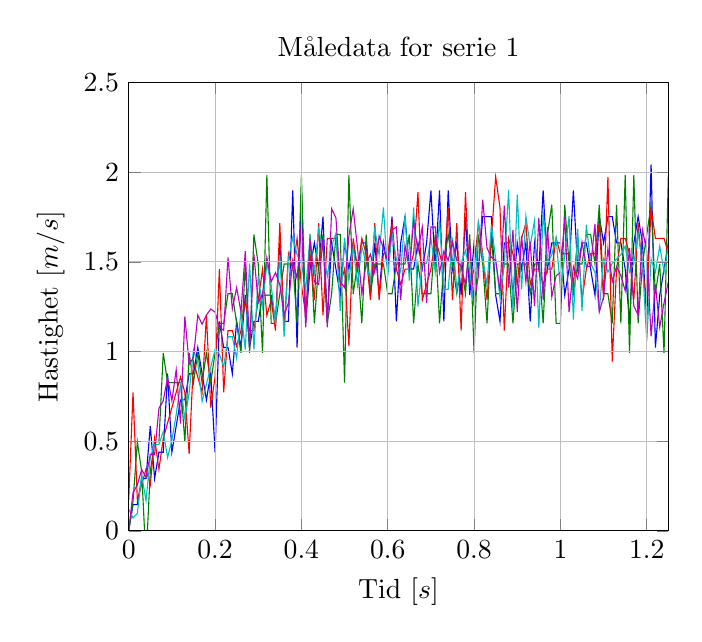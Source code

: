 % This file was created by matplotlib v0.1.0.
% Copyright (c) 2010--2014, Nico Schlömer <nico.schloemer@gmail.com>
% All rights reserved.
% 
% The lastest updates can be retrieved from
% 
% https://github.com/nschloe/matplotlib2tikz
% 
% where you can also submit bug reports and leavecomments.
% 

\begin{tikzpicture}

\definecolor{color1}{rgb}{0.75,0,0.75}
\definecolor{color0}{rgb}{0,0.75,0.75}

\begin{axis}[
title={Måledata for serie 1},
xlabel={Tid [$s$]},
ylabel={Hastighet [$m / s$]},
xmin=0, xmax=1.25,
ymin=0, ymax=2.5,
axis on top,
xmajorgrids,
ymajorgrids
]
\addplot [blue]
coordinates {
(0,-0)
(0.01,0.146)
(0.02,0.146)
(0.03,0.292)
(0.04,0.292)
(0.05,0.584)
(0.06,0.292)
(0.07,0.438)
(0.08,0.438)
(0.09,0.876)
(0.1,0.438)
(0.11,0.584)
(0.12,0.73)
(0.13,0.73)
(0.14,0.876)
(0.15,0.876)
(0.16,1.022)
(0.17,0.876)
(0.18,0.73)
(0.19,0.876)
(0.2,0.438)
(0.21,1.168)
(0.22,1.022)
(0.23,1.022)
(0.24,0.876)
(0.25,1.168)
(0.26,1.022)
(0.27,1.314)
(0.28,1.022)
(0.29,1.168)
(0.3,1.168)
(0.31,1.314)
(0.32,1.314)
(0.33,1.314)
(0.34,1.168)
(0.35,1.606)
(0.36,1.168)
(0.37,1.168)
(0.38,1.898)
(0.39,1.022)
(0.4,1.898)
(0.41,1.168)
(0.42,1.46)
(0.43,1.606)
(0.44,1.46)
(0.45,1.752)
(0.46,1.168)
(0.47,1.606)
(0.48,1.46)
(0.49,1.314)
(0.5,1.606)
(0.51,1.46)
(0.52,1.606)
(0.53,1.46)
(0.54,1.606)
(0.55,1.606)
(0.56,1.314)
(0.57,1.606)
(0.58,1.314)
(0.59,1.606)
(0.6,1.46)
(0.61,1.752)
(0.62,1.168)
(0.63,1.606)
(0.64,1.752)
(0.65,1.46)
(0.66,1.46)
(0.67,1.606)
(0.68,1.46)
(0.69,1.606)
(0.7,1.898)
(0.71,1.46)
(0.72,1.898)
(0.73,1.168)
(0.74,1.898)
(0.75,1.46)
(0.76,1.606)
(0.77,1.314)
(0.78,1.752)
(0.79,1.314)
(0.8,1.606)
(0.81,1.46)
(0.82,1.752)
(0.83,1.752)
(0.84,1.752)
(0.85,1.314)
(0.86,1.168)
(0.87,1.606)
(0.88,1.606)
(0.89,1.314)
(0.9,1.606)
(0.91,1.46)
(0.92,1.606)
(0.93,1.168)
(0.94,1.606)
(0.95,1.46)
(0.96,1.898)
(0.97,1.46)
(0.98,1.606)
(0.99,1.606)
(1,1.606)
(1.01,1.314)
(1.02,1.46)
(1.03,1.898)
(1.04,1.46)
(1.05,1.606)
(1.06,1.606)
(1.07,1.46)
(1.08,1.314)
(1.09,1.752)
(1.1,1.606)
(1.11,1.752)
(1.12,1.752)
(1.13,1.606)
(1.14,1.606)
(1.15,1.46)
(1.16,1.168)
(1.17,1.606)
(1.18,1.752)
(1.19,1.606)
(1.2,1.168)
(1.21,2.044)
(1.22,1.022)
(1.23,1.314)
(1.24,1.46)
(1.25,1.606)

};
\addplot [green!50.0!black]
coordinates {
(0,-0)
(0.01,0.165)
(0.02,0.496)
(0.03,0.331)
(0.04,-0.165)
(0.05,0.331)
(0.06,0.496)
(0.07,0.496)
(0.08,0.992)
(0.09,0.826)
(0.1,0.826)
(0.11,0.826)
(0.12,0.826)
(0.13,0.496)
(0.14,0.992)
(0.15,0.826)
(0.16,0.992)
(0.17,0.826)
(0.18,0.992)
(0.19,0.826)
(0.2,0.992)
(0.21,1.157)
(0.22,1.157)
(0.23,1.322)
(0.24,1.322)
(0.25,1.157)
(0.26,0.992)
(0.27,1.488)
(0.28,0.992)
(0.29,1.653)
(0.3,1.488)
(0.31,0.992)
(0.32,1.983)
(0.33,1.157)
(0.34,1.157)
(0.35,1.322)
(0.36,1.488)
(0.37,1.488)
(0.38,1.488)
(0.39,1.157)
(0.4,1.983)
(0.41,1.157)
(0.42,1.653)
(0.43,1.157)
(0.44,1.488)
(0.45,1.653)
(0.46,1.157)
(0.47,1.322)
(0.48,1.653)
(0.49,1.653)
(0.5,0.826)
(0.51,1.983)
(0.52,1.322)
(0.53,1.488)
(0.54,1.157)
(0.55,1.653)
(0.56,1.322)
(0.57,1.488)
(0.58,1.488)
(0.59,1.488)
(0.6,1.322)
(0.61,1.322)
(0.62,1.488)
(0.63,1.488)
(0.64,1.488)
(0.65,1.653)
(0.66,1.157)
(0.67,1.488)
(0.68,1.322)
(0.69,1.322)
(0.7,1.322)
(0.71,1.653)
(0.72,1.157)
(0.73,1.488)
(0.74,1.653)
(0.75,1.488)
(0.76,1.322)
(0.77,1.488)
(0.78,1.322)
(0.79,1.653)
(0.8,0.992)
(0.81,1.653)
(0.82,1.488)
(0.83,1.157)
(0.84,1.653)
(0.85,1.322)
(0.86,1.322)
(0.87,1.488)
(0.88,1.488)
(0.89,1.157)
(0.9,1.488)
(0.91,1.488)
(0.92,1.488)
(0.93,1.322)
(0.94,1.488)
(0.95,1.488)
(0.96,1.157)
(0.97,1.653)
(0.98,1.818)
(0.99,1.157)
(1,1.157)
(1.01,1.818)
(1.02,1.488)
(1.03,1.322)
(1.04,1.488)
(1.05,1.488)
(1.06,1.653)
(1.07,1.653)
(1.08,1.488)
(1.09,1.818)
(1.1,1.322)
(1.11,1.322)
(1.12,1.157)
(1.13,1.818)
(1.14,1.157)
(1.15,1.983)
(1.16,0.992)
(1.17,1.983)
(1.18,1.157)
(1.19,1.488)
(1.2,1.653)
(1.21,1.818)
(1.22,1.322)
(1.23,1.488)
(1.24,0.992)
(1.25,1.983)

};
\addplot [red]
coordinates {
(0,0.172)
(0.01,0.772)
(0.02,0.172)
(0.03,0.257)
(0.04,0.343)
(0.05,0.257)
(0.06,0.515)
(0.07,0.343)
(0.08,0.515)
(0.09,0.601)
(0.1,0.687)
(0.11,0.772)
(0.12,0.858)
(0.13,0.772)
(0.14,0.429)
(0.15,0.944)
(0.16,0.858)
(0.17,0.772)
(0.18,1.201)
(0.19,0.687)
(0.2,0.858)
(0.21,1.459)
(0.22,0.772)
(0.23,1.116)
(0.24,1.116)
(0.25,1.03)
(0.26,1.116)
(0.27,1.287)
(0.28,1.116)
(0.29,1.116)
(0.3,1.287)
(0.31,1.459)
(0.32,1.201)
(0.33,1.287)
(0.34,1.116)
(0.35,1.716)
(0.36,1.116)
(0.37,1.545)
(0.38,1.459)
(0.39,1.631)
(0.4,1.373)
(0.41,1.201)
(0.42,1.545)
(0.43,1.287)
(0.44,1.716)
(0.45,1.201)
(0.46,1.631)
(0.47,1.631)
(0.48,1.631)
(0.49,1.373)
(0.5,1.459)
(0.51,1.03)
(0.52,1.631)
(0.53,1.459)
(0.54,1.631)
(0.55,1.545)
(0.56,1.287)
(0.57,1.716)
(0.58,1.287)
(0.59,1.545)
(0.6,1.545)
(0.61,1.716)
(0.62,1.459)
(0.63,1.373)
(0.64,1.459)
(0.65,1.459)
(0.66,1.545)
(0.67,1.888)
(0.68,1.287)
(0.69,1.373)
(0.7,1.459)
(0.71,1.631)
(0.72,1.545)
(0.73,1.459)
(0.74,1.802)
(0.75,1.287)
(0.76,1.716)
(0.77,1.116)
(0.78,1.888)
(0.79,1.373)
(0.8,1.459)
(0.81,1.716)
(0.82,1.545)
(0.83,1.287)
(0.84,1.631)
(0.85,1.974)
(0.86,1.802)
(0.87,1.116)
(0.88,1.631)
(0.89,1.545)
(0.9,1.373)
(0.91,1.631)
(0.92,1.716)
(0.93,1.373)
(0.94,1.459)
(0.95,1.459)
(0.96,1.373)
(0.97,1.459)
(0.98,1.459)
(0.99,1.631)
(1,1.545)
(1.01,1.545)
(1.02,1.545)
(1.03,1.373)
(1.04,1.631)
(1.05,1.287)
(1.06,1.459)
(1.07,1.545)
(1.08,1.545)
(1.09,1.716)
(1.1,1.287)
(1.11,1.974)
(1.12,0.944)
(1.13,1.459)
(1.14,1.631)
(1.15,1.631)
(1.16,1.545)
(1.17,1.287)
(1.18,1.716)
(1.19,1.459)
(1.2,1.287)
(1.21,1.802)
(1.22,1.631)
(1.23,1.631)
(1.24,1.631)
(1.25,1.545)

};
\addplot [color0]
coordinates {
(0,0.12)
(0.01,0.072)
(0.02,0.096)
(0.03,0.313)
(0.04,0.168)
(0.05,0.409)
(0.06,0.481)
(0.07,0.481)
(0.08,0.553)
(0.09,0.409)
(0.1,0.505)
(0.11,0.649)
(0.12,0.818)
(0.13,0.625)
(0.14,0.769)
(0.15,1.01)
(0.16,0.938)
(0.17,0.721)
(0.18,0.818)
(0.19,0.914)
(0.2,1.01)
(0.21,0.986)
(0.22,0.914)
(0.23,1.082)
(0.24,1.082)
(0.25,0.962)
(0.26,1.226)
(0.27,1.01)
(0.28,1.491)
(0.29,1.01)
(0.3,1.419)
(0.31,1.25)
(0.32,1.491)
(0.33,1.371)
(0.34,1.154)
(0.35,1.539)
(0.36,1.082)
(0.37,1.515)
(0.38,1.635)
(0.39,1.539)
(0.4,1.491)
(0.41,1.346)
(0.42,1.635)
(0.43,1.443)
(0.44,1.683)
(0.45,1.563)
(0.46,1.419)
(0.47,1.587)
(0.48,1.659)
(0.49,1.226)
(0.5,1.635)
(0.51,1.395)
(0.52,1.587)
(0.53,1.371)
(0.54,1.587)
(0.55,1.491)
(0.56,1.395)
(0.57,1.683)
(0.58,1.539)
(0.59,1.803)
(0.6,1.419)
(0.61,1.659)
(0.62,1.515)
(0.63,1.443)
(0.64,1.755)
(0.65,1.395)
(0.66,1.803)
(0.67,1.25)
(0.68,1.491)
(0.69,1.491)
(0.7,1.635)
(0.71,1.443)
(0.72,1.731)
(0.73,1.346)
(0.74,1.346)
(0.75,1.635)
(0.76,1.346)
(0.77,1.491)
(0.78,1.563)
(0.79,1.443)
(0.8,1.25)
(0.81,1.731)
(0.82,1.515)
(0.83,1.371)
(0.84,1.707)
(0.85,1.515)
(0.86,1.298)
(0.87,1.491)
(0.88,1.9)
(0.89,1.226)
(0.9,1.875)
(0.91,1.346)
(0.92,1.755)
(0.93,1.587)
(0.94,1.731)
(0.95,1.13)
(0.96,1.779)
(0.97,1.491)
(0.98,1.539)
(0.99,1.635)
(1,1.346)
(1.01,1.539)
(1.02,1.755)
(1.03,1.178)
(1.04,1.683)
(1.05,1.226)
(1.06,1.707)
(1.07,1.491)
(1.08,1.443)
(1.09,1.226)
(1.1,1.515)
(1.11,1.443)
(1.12,1.491)
(1.13,1.515)
(1.14,1.539)
(1.15,1.587)
(1.16,1.443)
(1.17,1.491)
(1.18,1.659)
(1.19,1.491)
(1.2,1.058)
(1.21,1.515)
(1.22,1.443)
(1.23,1.587)
(1.24,1.443)
(1.25,1.587)

};
\addplot [color1]
coordinates {
(0,-0)
(0.01,0.213)
(0.02,0.256)
(0.03,0.342)
(0.04,0.299)
(0.05,0.427)
(0.06,0.427)
(0.07,0.683)
(0.08,0.726)
(0.09,0.854)
(0.1,0.726)
(0.11,0.897)
(0.12,0.598)
(0.13,1.195)
(0.14,0.928)
(0.15,0.966)
(0.16,1.203)
(0.17,1.152)
(0.18,1.203)
(0.19,1.237)
(0.2,1.22)
(0.21,1.135)
(0.22,1.118)
(0.23,1.525)
(0.24,1.237)
(0.25,1.356)
(0.26,1.22)
(0.27,1.559)
(0.28,1.017)
(0.29,1.542)
(0.3,1.271)
(0.31,1.322)
(0.32,1.525)
(0.33,1.389)
(0.34,1.44)
(0.35,1.373)
(0.36,1.203)
(0.37,1.271)
(0.38,1.508)
(0.39,1.406)
(0.4,1.711)
(0.41,1.135)
(0.42,1.627)
(0.43,1.389)
(0.44,1.373)
(0.45,1.627)
(0.46,1.135)
(0.47,1.796)
(0.48,1.745)
(0.49,1.389)
(0.5,1.356)
(0.51,1.644)
(0.52,1.796)
(0.53,1.576)
(0.54,1.322)
(0.55,1.491)
(0.56,1.542)
(0.57,1.44)
(0.58,1.644)
(0.59,1.576)
(0.6,1.508)
(0.61,1.678)
(0.62,1.694)
(0.63,1.288)
(0.64,1.593)
(0.65,1.457)
(0.66,1.728)
(0.67,1.559)
(0.68,1.694)
(0.69,1.271)
(0.7,1.694)
(0.71,1.694)
(0.72,1.44)
(0.73,1.559)
(0.74,1.508)
(0.75,1.61)
(0.76,1.508)
(0.77,1.474)
(0.78,1.373)
(0.79,1.61)
(0.8,1.271)
(0.81,1.423)
(0.82,1.847)
(0.83,1.576)
(0.84,1.525)
(0.85,1.508)
(0.86,1.339)
(0.87,1.813)
(0.88,1.356)
(0.89,1.678)
(0.9,1.22)
(0.91,1.644)
(0.92,1.389)
(0.93,1.61)
(0.94,1.254)
(0.95,1.745)
(0.96,1.288)
(0.97,1.694)
(0.98,1.305)
(0.99,1.423)
(1,1.44)
(1.01,1.745)
(1.02,1.22)
(1.03,1.474)
(1.04,1.406)
(1.05,1.61)
(1.06,1.474)
(1.07,1.474)
(1.08,1.711)
(1.09,1.22)
(1.1,1.305)
(1.11,1.576)
(1.12,1.389)
(1.13,1.474)
(1.14,1.423)
(1.15,1.339)
(1.16,1.576)
(1.17,1.254)
(1.18,1.203)
(1.19,1.678)
(1.2,1.559)
(1.21,1.084)
(1.22,1.373)
(1.23,1.135)
(1.24,1.271)
(1.25,1.389)

};
\path [draw=black, fill opacity=0] (axis cs:13,1)--(axis cs:13,1);

\path [draw=black, fill opacity=0] (axis cs:13,0)--(axis cs:13,0);

\path [draw=black, fill opacity=0] (axis cs:1,13)--(axis cs:1,13);

\path [draw=black, fill opacity=0] (axis cs:0,13)--(axis cs:0,13);

\end{axis}

\end{tikzpicture}